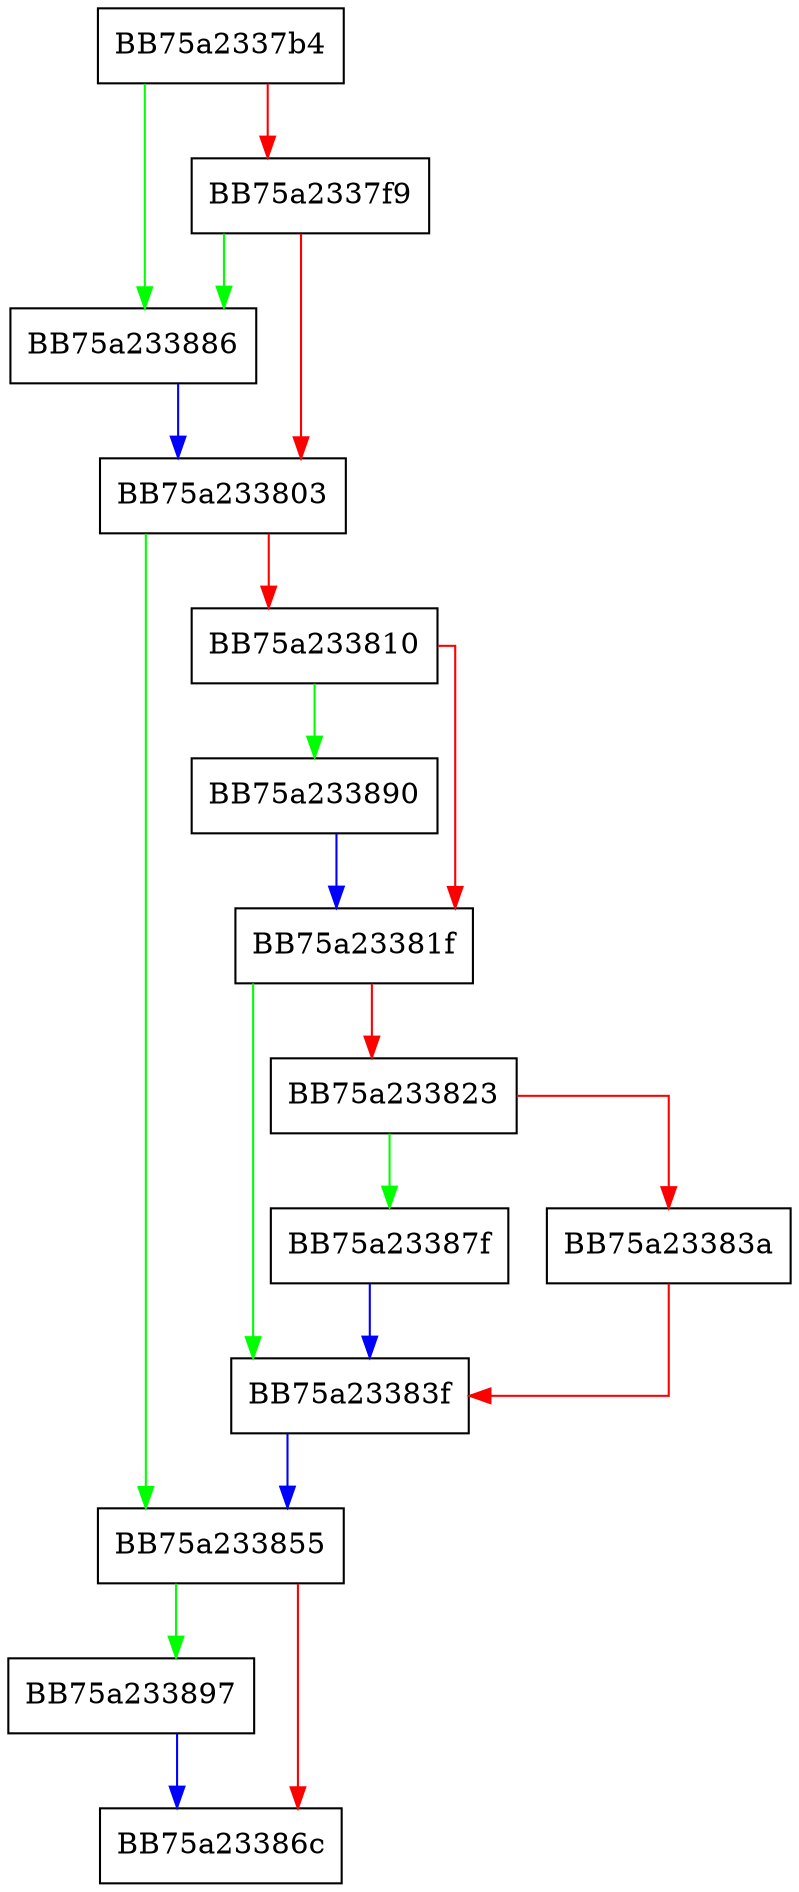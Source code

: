 digraph shift_exeptr {
  node [shape="box"];
  graph [splines=ortho];
  BB75a2337b4 -> BB75a233886 [color="green"];
  BB75a2337b4 -> BB75a2337f9 [color="red"];
  BB75a2337f9 -> BB75a233886 [color="green"];
  BB75a2337f9 -> BB75a233803 [color="red"];
  BB75a233803 -> BB75a233855 [color="green"];
  BB75a233803 -> BB75a233810 [color="red"];
  BB75a233810 -> BB75a233890 [color="green"];
  BB75a233810 -> BB75a23381f [color="red"];
  BB75a23381f -> BB75a23383f [color="green"];
  BB75a23381f -> BB75a233823 [color="red"];
  BB75a233823 -> BB75a23387f [color="green"];
  BB75a233823 -> BB75a23383a [color="red"];
  BB75a23383a -> BB75a23383f [color="red"];
  BB75a23383f -> BB75a233855 [color="blue"];
  BB75a233855 -> BB75a233897 [color="green"];
  BB75a233855 -> BB75a23386c [color="red"];
  BB75a23387f -> BB75a23383f [color="blue"];
  BB75a233886 -> BB75a233803 [color="blue"];
  BB75a233890 -> BB75a23381f [color="blue"];
  BB75a233897 -> BB75a23386c [color="blue"];
}